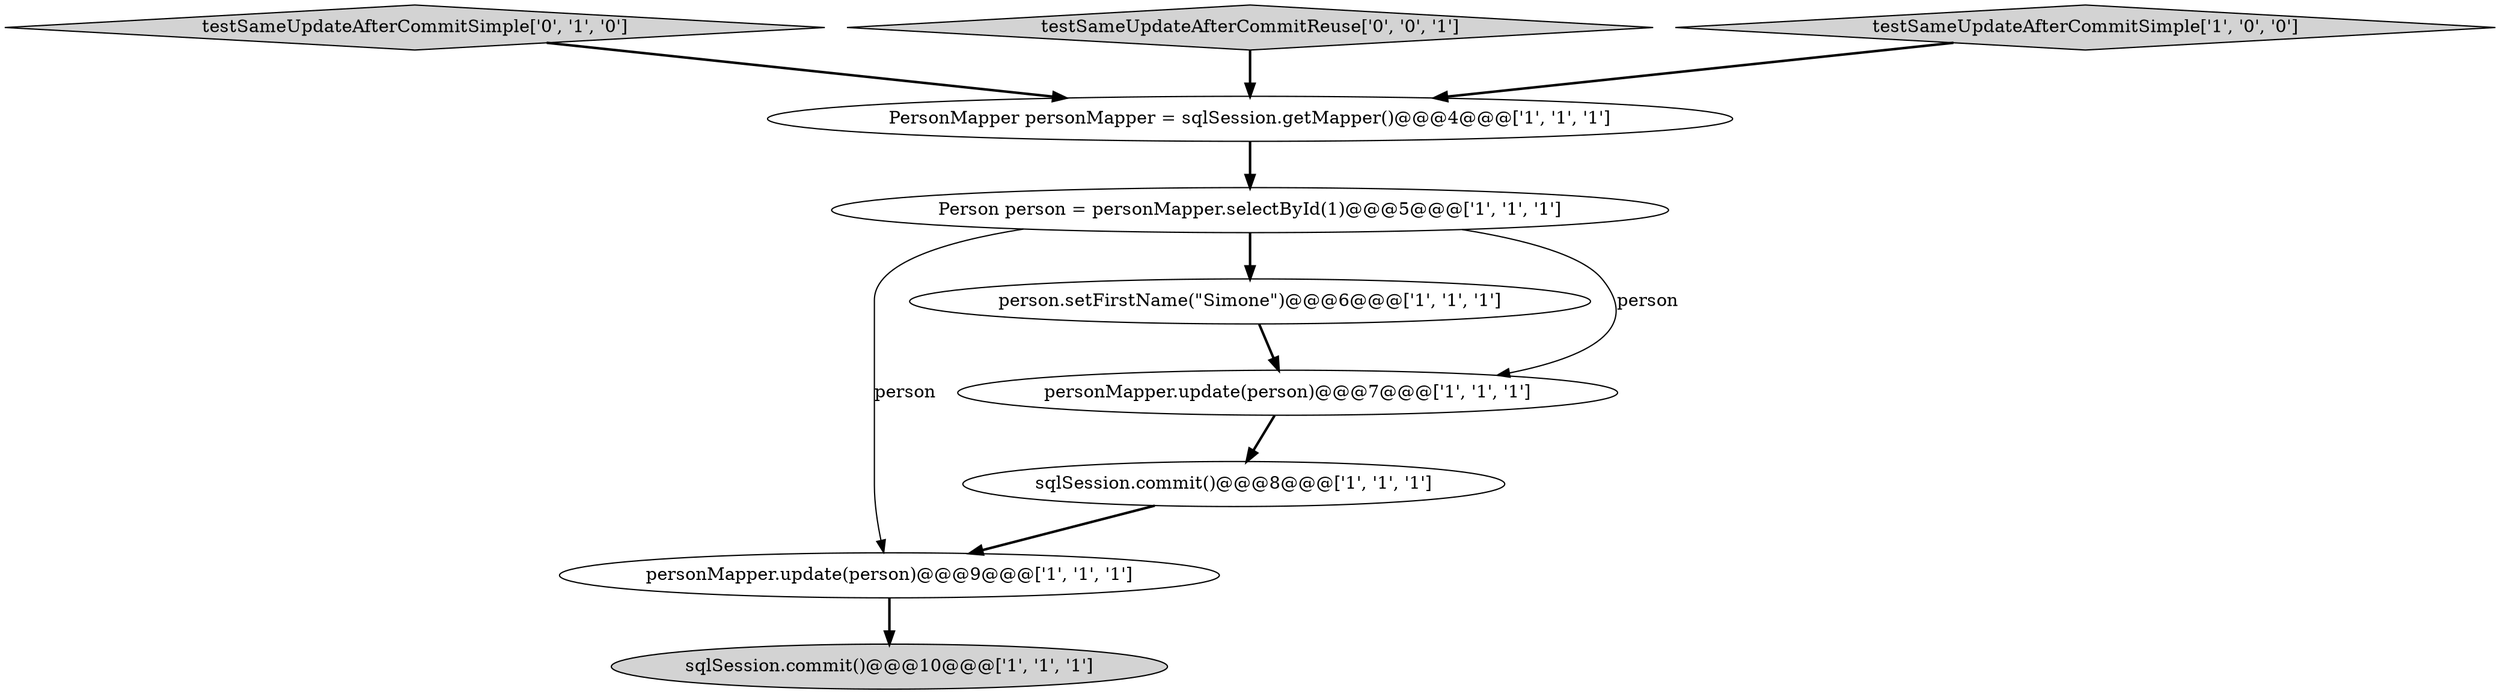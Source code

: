 digraph {
2 [style = filled, label = "Person person = personMapper.selectById(1)@@@5@@@['1', '1', '1']", fillcolor = white, shape = ellipse image = "AAA0AAABBB1BBB"];
6 [style = filled, label = "sqlSession.commit()@@@8@@@['1', '1', '1']", fillcolor = white, shape = ellipse image = "AAA0AAABBB1BBB"];
5 [style = filled, label = "personMapper.update(person)@@@9@@@['1', '1', '1']", fillcolor = white, shape = ellipse image = "AAA0AAABBB1BBB"];
1 [style = filled, label = "person.setFirstName(\"Simone\")@@@6@@@['1', '1', '1']", fillcolor = white, shape = ellipse image = "AAA0AAABBB1BBB"];
8 [style = filled, label = "testSameUpdateAfterCommitSimple['0', '1', '0']", fillcolor = lightgray, shape = diamond image = "AAA0AAABBB2BBB"];
9 [style = filled, label = "testSameUpdateAfterCommitReuse['0', '0', '1']", fillcolor = lightgray, shape = diamond image = "AAA0AAABBB3BBB"];
0 [style = filled, label = "testSameUpdateAfterCommitSimple['1', '0', '0']", fillcolor = lightgray, shape = diamond image = "AAA0AAABBB1BBB"];
4 [style = filled, label = "PersonMapper personMapper = sqlSession.getMapper()@@@4@@@['1', '1', '1']", fillcolor = white, shape = ellipse image = "AAA0AAABBB1BBB"];
3 [style = filled, label = "personMapper.update(person)@@@7@@@['1', '1', '1']", fillcolor = white, shape = ellipse image = "AAA0AAABBB1BBB"];
7 [style = filled, label = "sqlSession.commit()@@@10@@@['1', '1', '1']", fillcolor = lightgray, shape = ellipse image = "AAA0AAABBB1BBB"];
1->3 [style = bold, label=""];
2->5 [style = solid, label="person"];
5->7 [style = bold, label=""];
6->5 [style = bold, label=""];
3->6 [style = bold, label=""];
4->2 [style = bold, label=""];
8->4 [style = bold, label=""];
2->3 [style = solid, label="person"];
0->4 [style = bold, label=""];
2->1 [style = bold, label=""];
9->4 [style = bold, label=""];
}
